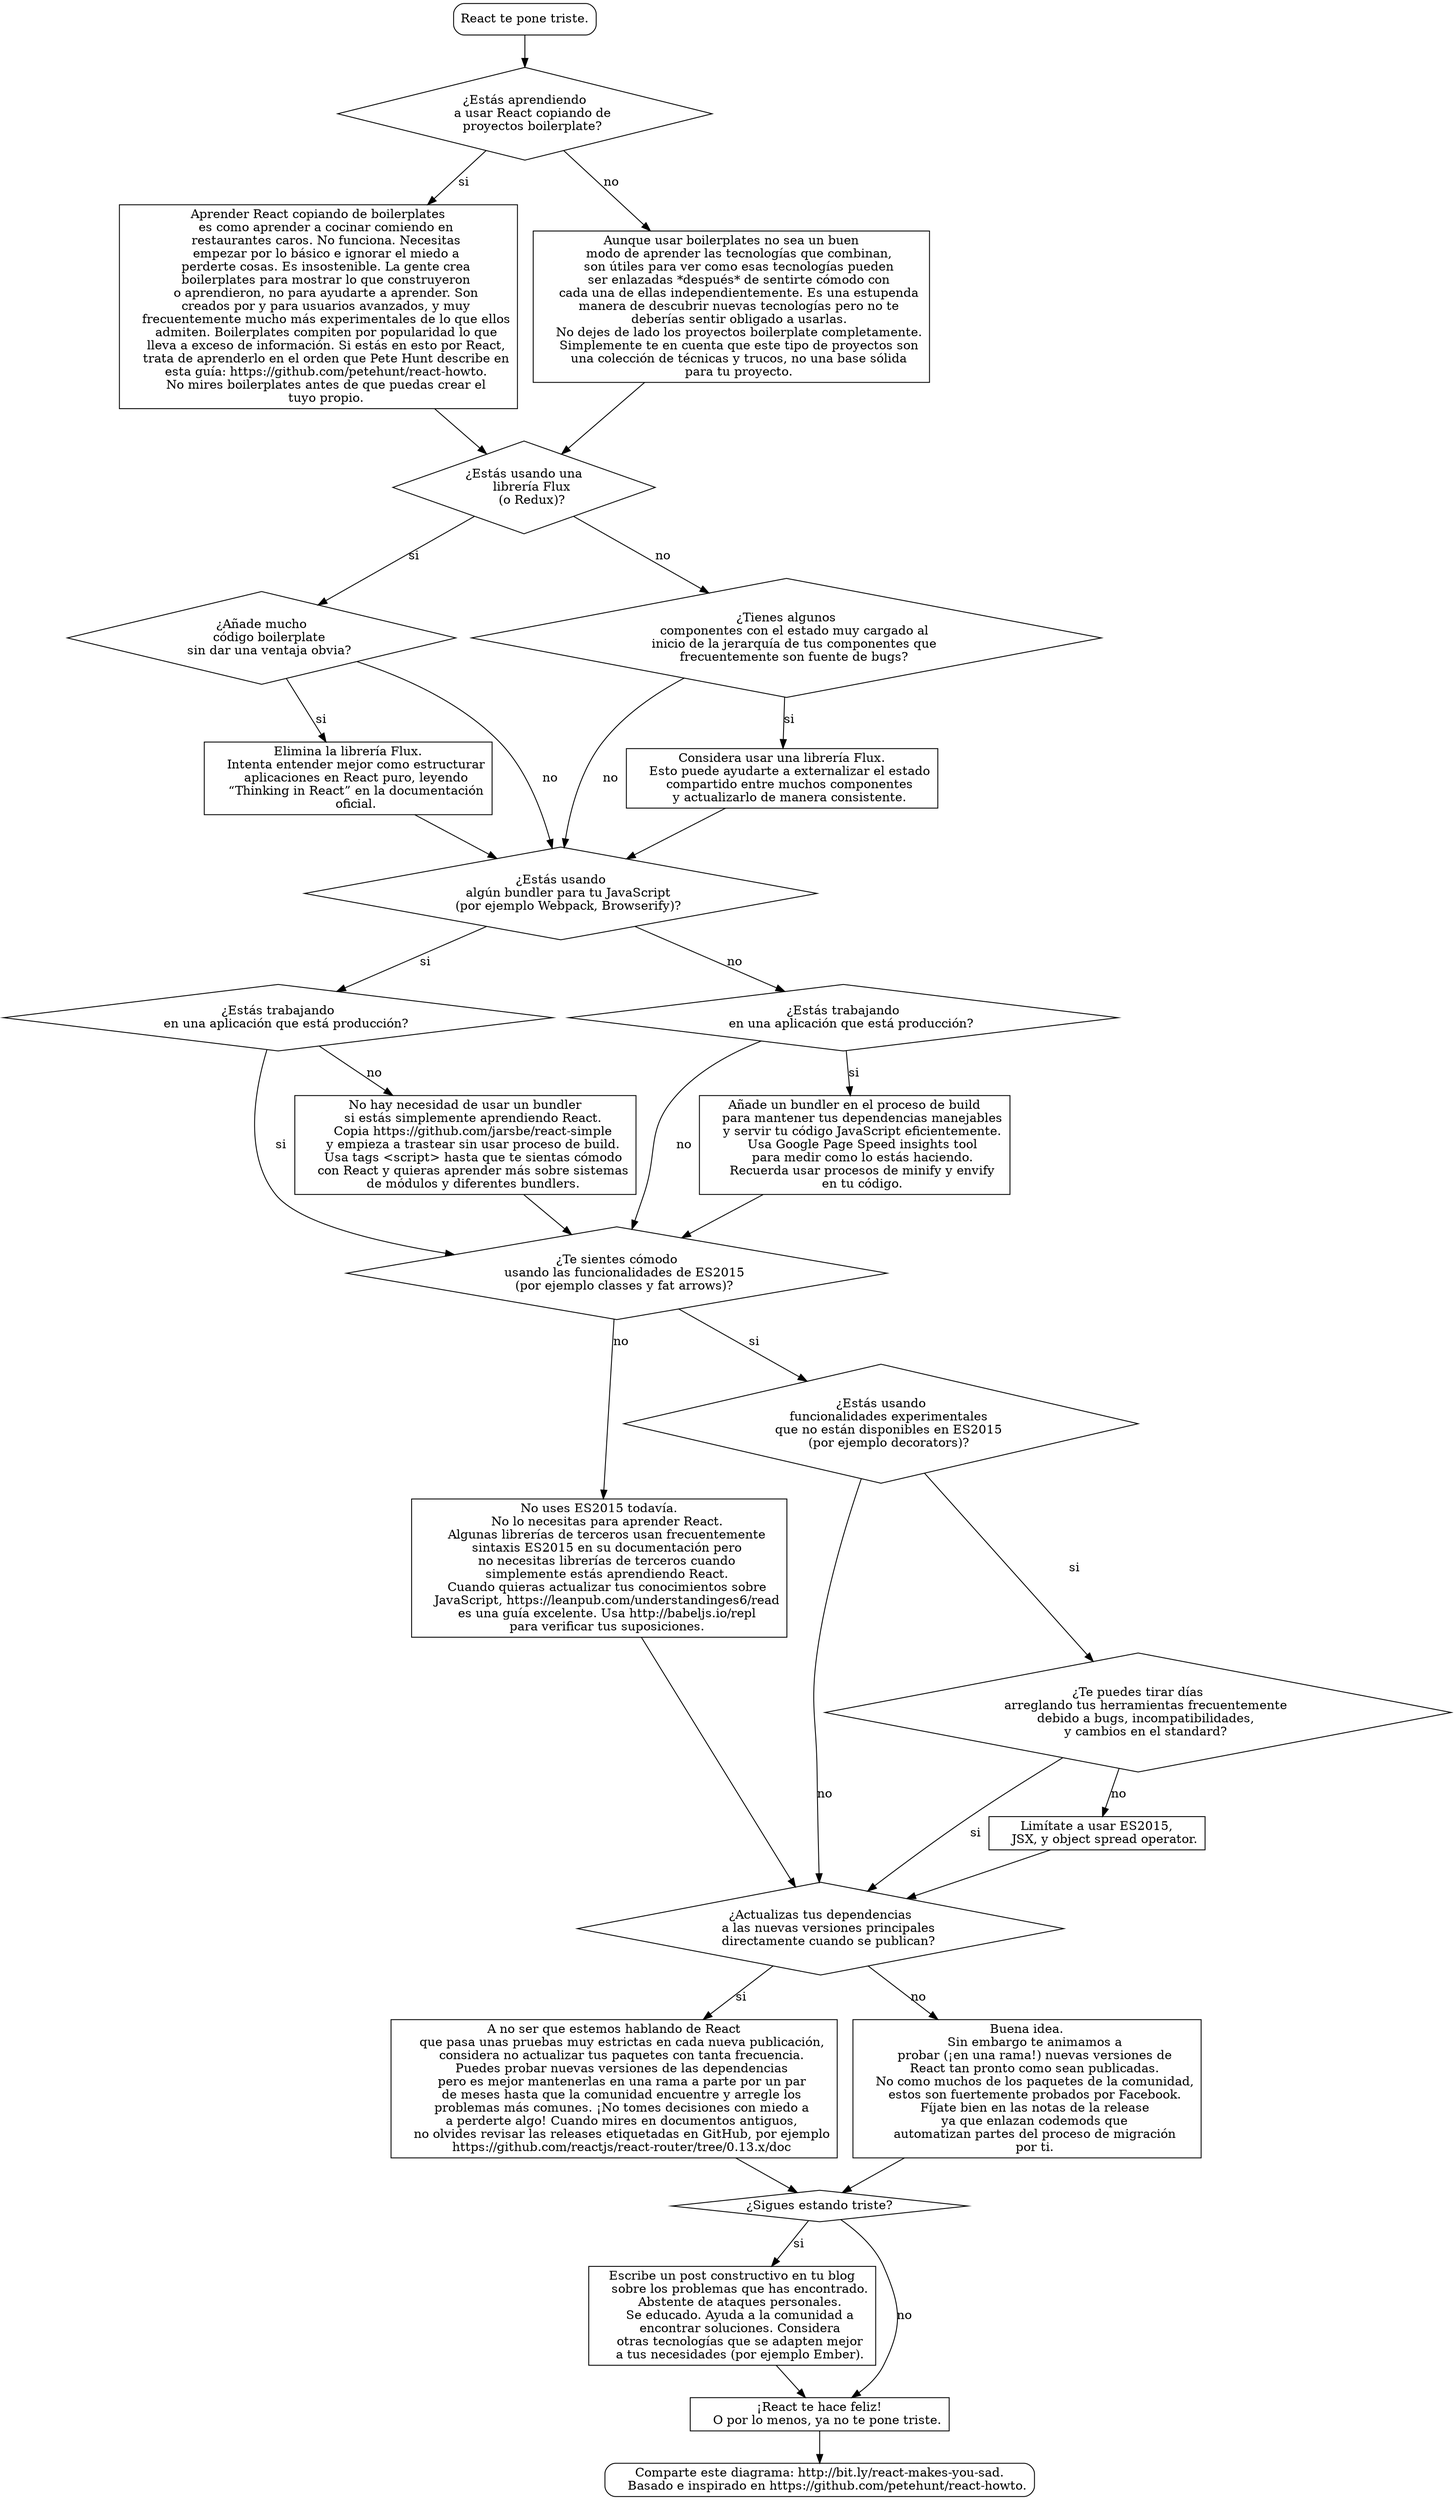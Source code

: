 digraph {
  unhappy[
    shape="box",
    style=rounded,
    label="React te pone triste."
  ]
  unhappy -> are_you_using_react_boilerplates;

  # Boilerplate Fatigue

  are_you_using_react_boilerplates[
    shape="diamond",
    label="¿Estás aprendiendo
    a usar React copiando de
    proyectos boilerplate?"
  ]
  are_you_using_react_boilerplates -> boilerplates_dont_teach[label="si"]
  are_you_using_react_boilerplates -> steal_from_boilerplates[label="no"]

  boilerplates_dont_teach[
    shape="box",
    label="Aprender React copiando de boilerplates
    es como aprender a cocinar comiendo en
    restaurantes caros. No funciona. Necesitas
    empezar por lo básico e ignorar el miedo a
    perderte cosas. Es insostenible. La gente crea
    boilerplates para mostrar lo que construyeron
    o aprendieron, no para ayudarte a aprender. Son
    creados por y para usuarios avanzados, y muy
    frecuentemente mucho más experimentales de lo que ellos
    admiten. Boilerplates compiten por popularidad lo que
    lleva a exceso de información. Si estás en esto por React,
    trata de aprenderlo en el orden que Pete Hunt describe en
    esta guía: https://github.com/petehunt/react-howto.
    No mires boilerplates antes de que puedas crear el
    tuyo propio."
  ]
  boilerplates_dont_teach -> are_you_using_flux

  steal_from_boilerplates[
    shape="box",
    label="Aunque usar boilerplates no sea un buen
    modo de aprender las tecnologías que combinan,
    son útiles para ver como esas tecnologías pueden
    ser enlazadas *después* de sentirte cómodo con
    cada una de ellas independientemente. Es una estupenda
    manera de descubrir nuevas tecnologías pero no te
    deberías sentir obligado a usarlas.
    No dejes de lado los proyectos boilerplate completamente.
    Simplemente te en cuenta que este tipo de proyectos son
    una colección de técnicas y trucos, no una base sólida
    para tu proyecto."
  ]
  steal_from_boilerplates -> are_you_using_flux

  # Flux Fatigue

  are_you_using_flux[
    shape="diamond",
    label="¿Estás usando una
    librería Flux
    (o Redux)?"
  ]
  are_you_using_flux -> is_too_much_flux[label="si"]
  are_you_using_flux -> is_not_enough_flux[label="no"]

  is_too_much_flux[
    shape="diamond",
    label="¿Añade mucho
    código boilerplate
    sin dar una ventaja obvia?"
  ]
  is_too_much_flux -> remove_flux[label="si"]
  is_too_much_flux -> are_you_using_bundler[label="no"]

  is_not_enough_flux[
    shape="diamond",
    label="¿Tienes algunos
    componentes con el estado muy cargado al
    inicio de la jerarquía de tus componentes que
    frecuentemente son fuente de bugs?"
  ]
  is_not_enough_flux -> add_flux[label="si"]
  is_not_enough_flux -> are_you_using_bundler[label="no"]

  add_flux[
    shape="box",
    label="Considera usar una librería Flux.
    Esto puede ayudarte a externalizar el estado
    compartido entre muchos componentes
    y actualizarlo de manera consistente."
  ]
  add_flux -> are_you_using_bundler

  remove_flux[
    shape="box",
    label="Elimina la librería Flux.
    Intenta entender mejor como estructurar
    aplicaciones en React puro, leyendo
    “Thinking in React” en la documentación
    oficial."
  ]
  remove_flux -> are_you_using_bundler

  # Bundler Fatigue

  are_you_using_bundler[
    shape="diamond",
    label="¿Estás usando
    algún bundler para tu JavaScript
    (por ejemplo Webpack, Browserify)?"
  ]
  are_you_using_bundler -> are_you_working_on_production_app_with_bundler[label="si"]
  are_you_using_bundler -> are_you_working_on_production_app_without_bundler[label="no"]

  are_you_working_on_production_app_with_bundler[
    shape="diamond",
    label="¿Estás trabajando
    en una aplicación que está producción?"
  ]
  are_you_working_on_production_app_with_bundler -> do_you_know_es2015[label="si"]
  are_you_working_on_production_app_with_bundler -> remove_bundler[label="no"]

  are_you_working_on_production_app_without_bundler[
    shape="diamond",
    label="¿Estás trabajando
    en una aplicación que está producción?"
  ]
  are_you_working_on_production_app_without_bundler -> add_bundler[label="si"]
  are_you_working_on_production_app_without_bundler -> do_you_know_es2015[label="no"]

  add_bundler[
    shape="box",
    label="Añade un bundler en el proceso de build
    para mantener tus dependencias manejables
    y servir tu código JavaScript eficientemente.
    Usa Google Page Speed insights tool
    para medir como lo estás haciendo.
    Recuerda usar procesos de minify y envify
    en tu código."
  ]
  add_bundler -> do_you_know_es2015

  remove_bundler[
    shape="box",
    label="No hay necesidad de usar un bundler
    si estás simplemente aprendiendo React.
    Copia https://github.com/jarsbe/react-simple
    y empieza a trastear sin usar proceso de build.
    Usa tags <script> hasta que te sientas cómodo
    con React y quieras aprender más sobre sistemas
    de módulos y diferentes bundlers."
  ]
  remove_bundler -> do_you_know_es2015

  # ES2015 Fatigue

  do_you_know_es2015[
    shape="diamond",
    label="¿Te sientes cómodo
    usando las funcionalidades de ES2015
    (por ejemplo classes y fat arrows)?"
  ]
  do_you_know_es2015 -> use_es5[label="no"]
  do_you_know_es2015 -> are_you_using_dangerous_features[label="si"]

  use_es5[
    shape="box",
    label="No uses ES2015 todavía.
    No lo necesitas para aprender React.
    Algunas librerías de terceros usan frecuentemente
    sintaxis ES2015 en su documentación pero
    no necesitas librerías de terceros cuando
    simplemente estás aprendiendo React.
    Cuando quieras actualizar tus conocimientos sobre
    JavaScript, https://leanpub.com/understandinges6/read
    es una guía excelente. Usa http://babeljs.io/repl
    para verificar tus suposiciones."
  ]
  use_es5 -> do_you_update_packages_asap

  # ESnext Fatigue

  are_you_using_dangerous_features[
    shape="diamond",
    label="¿Estás usando
    funcionalidades experimentales
    que no están disponibles en ES2015
    (por ejemplo decorators)?"
  ]
  are_you_using_dangerous_features -> can_you_spend_days_on_your_tooling[label="si"]
  are_you_using_dangerous_features -> do_you_update_packages_asap[label="no"]

  can_you_spend_days_on_your_tooling[
    shape="diamond",
    label="¿Te puedes tirar días
    arreglando tus herramientas frecuentemente
    debido a bugs, incompatibilidades,
    y cambios en el standard?"
  ]
  can_you_spend_days_on_your_tooling -> do_you_update_packages_asap[label="si"]
  can_you_spend_days_on_your_tooling -> stick_to_es2015[label="no"]

  stick_to_es2015[
    shape="box",
    label="Limítate a usar ES2015,
    JSX, y object spread operator."
  ]
  stick_to_es2015 -> do_you_update_packages_asap

  # Semver Fatigue

  do_you_update_packages_asap[
    shape="diamond",
    label="¿Actualizas tus dependencias
    a las nuevas versiones principales
    directamente cuando se publican?"
  ]
  do_you_update_packages_asap -> give_it_two_months[label="si"]
  do_you_update_packages_asap -> consider_updating_react[label="no"]

  give_it_two_months[
    shape="box",
    label="A no ser que estemos hablando de React
    que pasa unas pruebas muy estrictas en cada nueva publicación,
    considera no actualizar tus paquetes con tanta frecuencia.
    Puedes probar nuevas versiones de las dependencias
    pero es mejor mantenerlas en una rama a parte por un par
    de meses hasta que la comunidad encuentre y arregle los
    problemas más comunes. ¡No tomes decisiones con miedo a
    a perderte algo! Cuando mires en documentos antiguos,
    no olvides revisar las releases etiquetadas en GitHub, por ejemplo
    https://github.com/reactjs/react-router/tree/0.13.x/doc"
  ]
  give_it_two_months -> are_you_still_sad

  consider_updating_react[
    shape="box",
    label="Buena idea.
    Sin embargo te animamos a
    probar (¡en una rama!) nuevas versiones de
    React tan pronto como sean publicadas.
    No como muchos de los paquetes de la comunidad,
    estos son fuertemente probados por Facebook.
    Fíjate bien en las notas de la release
    ya que enlazan codemods que
    automatizan partes del proceso de migración
    por ti."
  ]
  consider_updating_react -> are_you_still_sad

  # End

  are_you_still_sad[
    shape="diamond",
    label="¿Sigues estando triste?"
  ]
  are_you_still_sad -> rant[label="si"];
  are_you_still_sad -> happy[label="no"];

  rant[
    shape="box",
    label="Escribe un post constructivo en tu blog
    sobre los problemas que has encontrado.
    Abstente de ataques personales.
    Se educado. Ayuda a la comunidad a
    encontrar soluciones. Considera
    otras tecnologías que se adapten mejor
    a tus necesidades (por ejemplo Ember)."
  ]
  rant -> happy

  happy[
    shape="box",
    label="¡React te hace feliz!
    O por lo menos, ya no te pone triste."
  ]
  happy -> share

  share [
    shape="box",
    style=rounded,
    label="Comparte este diagrama: http://bit.ly/react-makes-you-sad.
    Basado e inspirado en https://github.com/petehunt/react-howto."
  ]
}
